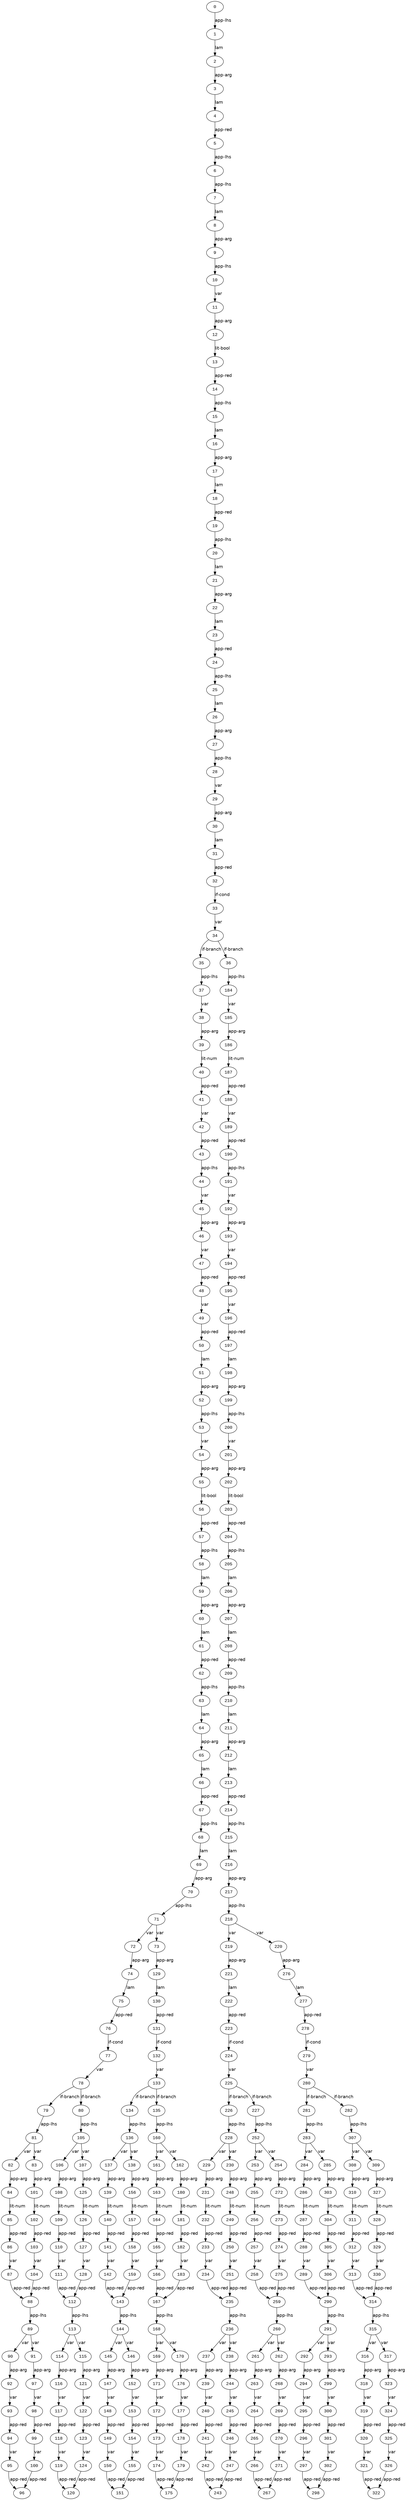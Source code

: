 digraph G {
  node [fontname = "Courier New"];
  edge [fontname = "helvetica"];
  0 -> 1 [label="app-lhs"];
  1 -> 2 [label="lam"];
  2 -> 3 [label="app-arg"];
  3 -> 4 [label="lam"];
  4 -> 5 [label="app-red"];
  5 -> 6 [label="app-lhs"];
  6 -> 7 [label="app-lhs"];
  7 -> 8 [label="lam"];
  8 -> 9 [label="app-arg"];
  9 -> 10 [label="app-lhs"];
  10 -> 11 [label="var"];
  11 -> 12 [label="app-arg"];
  12 -> 13 [label="lit-bool"];
  13 -> 14 [label="app-red"];
  14 -> 15 [label="app-lhs"];
  15 -> 16 [label="lam"];
  16 -> 17 [label="app-arg"];
  17 -> 18 [label="lam"];
  18 -> 19 [label="app-red"];
  19 -> 20 [label="app-lhs"];
  20 -> 21 [label="lam"];
  21 -> 22 [label="app-arg"];
  22 -> 23 [label="lam"];
  23 -> 24 [label="app-red"];
  24 -> 25 [label="app-lhs"];
  25 -> 26 [label="lam"];
  26 -> 27 [label="app-arg"];
  27 -> 28 [label="app-lhs"];
  28 -> 29 [label="var"];
  29 -> 30 [label="app-arg"];
  30 -> 31 [label="lam"];
  31 -> 32 [label="app-red"];
  32 -> 33 [label="if-cond"];
  33 -> 34 [label="var"];
  34 -> 35 [label="if-branch"];
  34 -> 36 [label="if-branch"];
  35 -> 37 [label="app-lhs"];
  37 -> 38 [label="var"];
  38 -> 39 [label="app-arg"];
  39 -> 40 [label="lit-num"];
  40 -> 41 [label="app-red"];
  41 -> 42 [label="var"];
  42 -> 43 [label="app-red"];
  43 -> 44 [label="app-lhs"];
  44 -> 45 [label="var"];
  45 -> 46 [label="app-arg"];
  46 -> 47 [label="var"];
  47 -> 48 [label="app-red"];
  48 -> 49 [label="var"];
  49 -> 50 [label="app-red"];
  50 -> 51 [label="lam"];
  51 -> 52 [label="app-arg"];
  52 -> 53 [label="app-lhs"];
  53 -> 54 [label="var"];
  54 -> 55 [label="app-arg"];
  55 -> 56 [label="lit-bool"];
  56 -> 57 [label="app-red"];
  57 -> 58 [label="app-lhs"];
  58 -> 59 [label="lam"];
  59 -> 60 [label="app-arg"];
  60 -> 61 [label="lam"];
  61 -> 62 [label="app-red"];
  62 -> 63 [label="app-lhs"];
  63 -> 64 [label="lam"];
  64 -> 65 [label="app-arg"];
  65 -> 66 [label="lam"];
  66 -> 67 [label="app-red"];
  67 -> 68 [label="app-lhs"];
  68 -> 69 [label="lam"];
  69 -> 70 [label="app-arg"];
  70 -> 71 [label="app-lhs"];
  71 -> 72 [label="var"];
  71 -> 73 [label="var"];
  72 -> 74 [label="app-arg"];
  74 -> 75 [label="lam"];
  75 -> 76 [label="app-red"];
  76 -> 77 [label="if-cond"];
  77 -> 78 [label="var"];
  78 -> 79 [label="if-branch"];
  78 -> 80 [label="if-branch"];
  79 -> 81 [label="app-lhs"];
  81 -> 82 [label="var"];
  81 -> 83 [label="var"];
  82 -> 84 [label="app-arg"];
  84 -> 85 [label="lit-num"];
  85 -> 86 [label="app-red"];
  86 -> 87 [label="var"];
  87 -> 88 [label="app-red"];
  88 -> 89 [label="app-lhs"];
  89 -> 90 [label="var"];
  89 -> 91 [label="var"];
  90 -> 92 [label="app-arg"];
  92 -> 93 [label="var"];
  93 -> 94 [label="app-red"];
  94 -> 95 [label="var"];
  95 -> 96 [label="app-red"];
  91 -> 97 [label="app-arg"];
  97 -> 98 [label="var"];
  98 -> 99 [label="app-red"];
  99 -> 100 [label="var"];
  100 -> 96 [label="app-red"];
  83 -> 101 [label="app-arg"];
  101 -> 102 [label="lit-num"];
  102 -> 103 [label="app-red"];
  103 -> 104 [label="var"];
  104 -> 88 [label="app-red"];
  80 -> 105 [label="app-lhs"];
  105 -> 106 [label="var"];
  105 -> 107 [label="var"];
  106 -> 108 [label="app-arg"];
  108 -> 109 [label="lit-num"];
  109 -> 110 [label="app-red"];
  110 -> 111 [label="var"];
  111 -> 112 [label="app-red"];
  112 -> 113 [label="app-lhs"];
  113 -> 114 [label="var"];
  113 -> 115 [label="var"];
  114 -> 116 [label="app-arg"];
  116 -> 117 [label="var"];
  117 -> 118 [label="app-red"];
  118 -> 119 [label="var"];
  119 -> 120 [label="app-red"];
  115 -> 121 [label="app-arg"];
  121 -> 122 [label="var"];
  122 -> 123 [label="app-red"];
  123 -> 124 [label="var"];
  124 -> 120 [label="app-red"];
  107 -> 125 [label="app-arg"];
  125 -> 126 [label="lit-num"];
  126 -> 127 [label="app-red"];
  127 -> 128 [label="var"];
  128 -> 112 [label="app-red"];
  73 -> 129 [label="app-arg"];
  129 -> 130 [label="lam"];
  130 -> 131 [label="app-red"];
  131 -> 132 [label="if-cond"];
  132 -> 133 [label="var"];
  133 -> 134 [label="if-branch"];
  133 -> 135 [label="if-branch"];
  134 -> 136 [label="app-lhs"];
  136 -> 137 [label="var"];
  136 -> 138 [label="var"];
  137 -> 139 [label="app-arg"];
  139 -> 140 [label="lit-num"];
  140 -> 141 [label="app-red"];
  141 -> 142 [label="var"];
  142 -> 143 [label="app-red"];
  143 -> 144 [label="app-lhs"];
  144 -> 145 [label="var"];
  144 -> 146 [label="var"];
  145 -> 147 [label="app-arg"];
  147 -> 148 [label="var"];
  148 -> 149 [label="app-red"];
  149 -> 150 [label="var"];
  150 -> 151 [label="app-red"];
  146 -> 152 [label="app-arg"];
  152 -> 153 [label="var"];
  153 -> 154 [label="app-red"];
  154 -> 155 [label="var"];
  155 -> 151 [label="app-red"];
  138 -> 156 [label="app-arg"];
  156 -> 157 [label="lit-num"];
  157 -> 158 [label="app-red"];
  158 -> 159 [label="var"];
  159 -> 143 [label="app-red"];
  135 -> 160 [label="app-lhs"];
  160 -> 161 [label="var"];
  160 -> 162 [label="var"];
  161 -> 163 [label="app-arg"];
  163 -> 164 [label="lit-num"];
  164 -> 165 [label="app-red"];
  165 -> 166 [label="var"];
  166 -> 167 [label="app-red"];
  167 -> 168 [label="app-lhs"];
  168 -> 169 [label="var"];
  168 -> 170 [label="var"];
  169 -> 171 [label="app-arg"];
  171 -> 172 [label="var"];
  172 -> 173 [label="app-red"];
  173 -> 174 [label="var"];
  174 -> 175 [label="app-red"];
  170 -> 176 [label="app-arg"];
  176 -> 177 [label="var"];
  177 -> 178 [label="app-red"];
  178 -> 179 [label="var"];
  179 -> 175 [label="app-red"];
  162 -> 180 [label="app-arg"];
  180 -> 181 [label="lit-num"];
  181 -> 182 [label="app-red"];
  182 -> 183 [label="var"];
  183 -> 167 [label="app-red"];
  36 -> 184 [label="app-lhs"];
  184 -> 185 [label="var"];
  185 -> 186 [label="app-arg"];
  186 -> 187 [label="lit-num"];
  187 -> 188 [label="app-red"];
  188 -> 189 [label="var"];
  189 -> 190 [label="app-red"];
  190 -> 191 [label="app-lhs"];
  191 -> 192 [label="var"];
  192 -> 193 [label="app-arg"];
  193 -> 194 [label="var"];
  194 -> 195 [label="app-red"];
  195 -> 196 [label="var"];
  196 -> 197 [label="app-red"];
  197 -> 198 [label="lam"];
  198 -> 199 [label="app-arg"];
  199 -> 200 [label="app-lhs"];
  200 -> 201 [label="var"];
  201 -> 202 [label="app-arg"];
  202 -> 203 [label="lit-bool"];
  203 -> 204 [label="app-red"];
  204 -> 205 [label="app-lhs"];
  205 -> 206 [label="lam"];
  206 -> 207 [label="app-arg"];
  207 -> 208 [label="lam"];
  208 -> 209 [label="app-red"];
  209 -> 210 [label="app-lhs"];
  210 -> 211 [label="lam"];
  211 -> 212 [label="app-arg"];
  212 -> 213 [label="lam"];
  213 -> 214 [label="app-red"];
  214 -> 215 [label="app-lhs"];
  215 -> 216 [label="lam"];
  216 -> 217 [label="app-arg"];
  217 -> 218 [label="app-lhs"];
  218 -> 219 [label="var"];
  218 -> 220 [label="var"];
  219 -> 221 [label="app-arg"];
  221 -> 222 [label="lam"];
  222 -> 223 [label="app-red"];
  223 -> 224 [label="if-cond"];
  224 -> 225 [label="var"];
  225 -> 226 [label="if-branch"];
  225 -> 227 [label="if-branch"];
  226 -> 228 [label="app-lhs"];
  228 -> 229 [label="var"];
  228 -> 230 [label="var"];
  229 -> 231 [label="app-arg"];
  231 -> 232 [label="lit-num"];
  232 -> 233 [label="app-red"];
  233 -> 234 [label="var"];
  234 -> 235 [label="app-red"];
  235 -> 236 [label="app-lhs"];
  236 -> 237 [label="var"];
  236 -> 238 [label="var"];
  237 -> 239 [label="app-arg"];
  239 -> 240 [label="var"];
  240 -> 241 [label="app-red"];
  241 -> 242 [label="var"];
  242 -> 243 [label="app-red"];
  238 -> 244 [label="app-arg"];
  244 -> 245 [label="var"];
  245 -> 246 [label="app-red"];
  246 -> 247 [label="var"];
  247 -> 243 [label="app-red"];
  230 -> 248 [label="app-arg"];
  248 -> 249 [label="lit-num"];
  249 -> 250 [label="app-red"];
  250 -> 251 [label="var"];
  251 -> 235 [label="app-red"];
  227 -> 252 [label="app-lhs"];
  252 -> 253 [label="var"];
  252 -> 254 [label="var"];
  253 -> 255 [label="app-arg"];
  255 -> 256 [label="lit-num"];
  256 -> 257 [label="app-red"];
  257 -> 258 [label="var"];
  258 -> 259 [label="app-red"];
  259 -> 260 [label="app-lhs"];
  260 -> 261 [label="var"];
  260 -> 262 [label="var"];
  261 -> 263 [label="app-arg"];
  263 -> 264 [label="var"];
  264 -> 265 [label="app-red"];
  265 -> 266 [label="var"];
  266 -> 267 [label="app-red"];
  262 -> 268 [label="app-arg"];
  268 -> 269 [label="var"];
  269 -> 270 [label="app-red"];
  270 -> 271 [label="var"];
  271 -> 267 [label="app-red"];
  254 -> 272 [label="app-arg"];
  272 -> 273 [label="lit-num"];
  273 -> 274 [label="app-red"];
  274 -> 275 [label="var"];
  275 -> 259 [label="app-red"];
  220 -> 276 [label="app-arg"];
  276 -> 277 [label="lam"];
  277 -> 278 [label="app-red"];
  278 -> 279 [label="if-cond"];
  279 -> 280 [label="var"];
  280 -> 281 [label="if-branch"];
  280 -> 282 [label="if-branch"];
  281 -> 283 [label="app-lhs"];
  283 -> 284 [label="var"];
  283 -> 285 [label="var"];
  284 -> 286 [label="app-arg"];
  286 -> 287 [label="lit-num"];
  287 -> 288 [label="app-red"];
  288 -> 289 [label="var"];
  289 -> 290 [label="app-red"];
  290 -> 291 [label="app-lhs"];
  291 -> 292 [label="var"];
  291 -> 293 [label="var"];
  292 -> 294 [label="app-arg"];
  294 -> 295 [label="var"];
  295 -> 296 [label="app-red"];
  296 -> 297 [label="var"];
  297 -> 298 [label="app-red"];
  293 -> 299 [label="app-arg"];
  299 -> 300 [label="var"];
  300 -> 301 [label="app-red"];
  301 -> 302 [label="var"];
  302 -> 298 [label="app-red"];
  285 -> 303 [label="app-arg"];
  303 -> 304 [label="lit-num"];
  304 -> 305 [label="app-red"];
  305 -> 306 [label="var"];
  306 -> 290 [label="app-red"];
  282 -> 307 [label="app-lhs"];
  307 -> 308 [label="var"];
  307 -> 309 [label="var"];
  308 -> 310 [label="app-arg"];
  310 -> 311 [label="lit-num"];
  311 -> 312 [label="app-red"];
  312 -> 313 [label="var"];
  313 -> 314 [label="app-red"];
  314 -> 315 [label="app-lhs"];
  315 -> 316 [label="var"];
  315 -> 317 [label="var"];
  316 -> 318 [label="app-arg"];
  318 -> 319 [label="var"];
  319 -> 320 [label="app-red"];
  320 -> 321 [label="var"];
  321 -> 322 [label="app-red"];
  317 -> 323 [label="app-arg"];
  323 -> 324 [label="var"];
  324 -> 325 [label="app-red"];
  325 -> 326 [label="var"];
  326 -> 322 [label="app-red"];
  309 -> 327 [label="app-arg"];
  327 -> 328 [label="lit-num"];
  328 -> 329 [label="app-red"];
  329 -> 330 [label="var"];
  330 -> 314 [label="app-red"];
}
